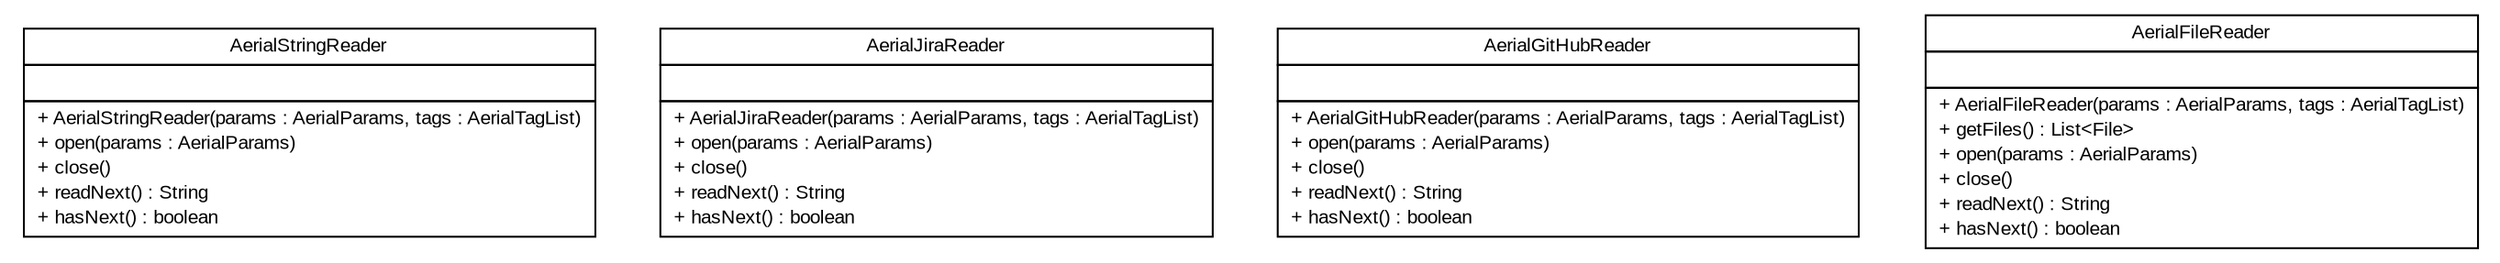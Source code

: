 #!/usr/local/bin/dot
#
# Class diagram 
# Generated by UMLGraph version R5_6 (http://www.umlgraph.org/)
#

digraph G {
	edge [fontname="arial",fontsize=10,labelfontname="arial",labelfontsize=10];
	node [fontname="arial",fontsize=10,shape=plaintext];
	nodesep=0.25;
	ranksep=0.5;
	// com.github.mkolisnyk.aerial.readers.AerialStringReader
	c758 [label=<<table title="com.github.mkolisnyk.aerial.readers.AerialStringReader" border="0" cellborder="1" cellspacing="0" cellpadding="2" port="p" href="./AerialStringReader.html">
		<tr><td><table border="0" cellspacing="0" cellpadding="1">
<tr><td align="center" balign="center"> AerialStringReader </td></tr>
		</table></td></tr>
		<tr><td><table border="0" cellspacing="0" cellpadding="1">
<tr><td align="left" balign="left">  </td></tr>
		</table></td></tr>
		<tr><td><table border="0" cellspacing="0" cellpadding="1">
<tr><td align="left" balign="left"> + AerialStringReader(params : AerialParams, tags : AerialTagList) </td></tr>
<tr><td align="left" balign="left"> + open(params : AerialParams) </td></tr>
<tr><td align="left" balign="left"> + close() </td></tr>
<tr><td align="left" balign="left"> + readNext() : String </td></tr>
<tr><td align="left" balign="left"> + hasNext() : boolean </td></tr>
		</table></td></tr>
		</table>>, URL="./AerialStringReader.html", fontname="arial", fontcolor="black", fontsize=10.0];
	// com.github.mkolisnyk.aerial.readers.AerialJiraReader
	c759 [label=<<table title="com.github.mkolisnyk.aerial.readers.AerialJiraReader" border="0" cellborder="1" cellspacing="0" cellpadding="2" port="p" href="./AerialJiraReader.html">
		<tr><td><table border="0" cellspacing="0" cellpadding="1">
<tr><td align="center" balign="center"> AerialJiraReader </td></tr>
		</table></td></tr>
		<tr><td><table border="0" cellspacing="0" cellpadding="1">
<tr><td align="left" balign="left">  </td></tr>
		</table></td></tr>
		<tr><td><table border="0" cellspacing="0" cellpadding="1">
<tr><td align="left" balign="left"> + AerialJiraReader(params : AerialParams, tags : AerialTagList) </td></tr>
<tr><td align="left" balign="left"> + open(params : AerialParams) </td></tr>
<tr><td align="left" balign="left"> + close() </td></tr>
<tr><td align="left" balign="left"> + readNext() : String </td></tr>
<tr><td align="left" balign="left"> + hasNext() : boolean </td></tr>
		</table></td></tr>
		</table>>, URL="./AerialJiraReader.html", fontname="arial", fontcolor="black", fontsize=10.0];
	// com.github.mkolisnyk.aerial.readers.AerialGitHubReader
	c760 [label=<<table title="com.github.mkolisnyk.aerial.readers.AerialGitHubReader" border="0" cellborder="1" cellspacing="0" cellpadding="2" port="p" href="./AerialGitHubReader.html">
		<tr><td><table border="0" cellspacing="0" cellpadding="1">
<tr><td align="center" balign="center"> AerialGitHubReader </td></tr>
		</table></td></tr>
		<tr><td><table border="0" cellspacing="0" cellpadding="1">
<tr><td align="left" balign="left">  </td></tr>
		</table></td></tr>
		<tr><td><table border="0" cellspacing="0" cellpadding="1">
<tr><td align="left" balign="left"> + AerialGitHubReader(params : AerialParams, tags : AerialTagList) </td></tr>
<tr><td align="left" balign="left"> + open(params : AerialParams) </td></tr>
<tr><td align="left" balign="left"> + close() </td></tr>
<tr><td align="left" balign="left"> + readNext() : String </td></tr>
<tr><td align="left" balign="left"> + hasNext() : boolean </td></tr>
		</table></td></tr>
		</table>>, URL="./AerialGitHubReader.html", fontname="arial", fontcolor="black", fontsize=10.0];
	// com.github.mkolisnyk.aerial.readers.AerialFileReader
	c761 [label=<<table title="com.github.mkolisnyk.aerial.readers.AerialFileReader" border="0" cellborder="1" cellspacing="0" cellpadding="2" port="p" href="./AerialFileReader.html">
		<tr><td><table border="0" cellspacing="0" cellpadding="1">
<tr><td align="center" balign="center"> AerialFileReader </td></tr>
		</table></td></tr>
		<tr><td><table border="0" cellspacing="0" cellpadding="1">
<tr><td align="left" balign="left">  </td></tr>
		</table></td></tr>
		<tr><td><table border="0" cellspacing="0" cellpadding="1">
<tr><td align="left" balign="left"> + AerialFileReader(params : AerialParams, tags : AerialTagList) </td></tr>
<tr><td align="left" balign="left"> + getFiles() : List&lt;File&gt; </td></tr>
<tr><td align="left" balign="left"> + open(params : AerialParams) </td></tr>
<tr><td align="left" balign="left"> + close() </td></tr>
<tr><td align="left" balign="left"> + readNext() : String </td></tr>
<tr><td align="left" balign="left"> + hasNext() : boolean </td></tr>
		</table></td></tr>
		</table>>, URL="./AerialFileReader.html", fontname="arial", fontcolor="black", fontsize=10.0];
}


